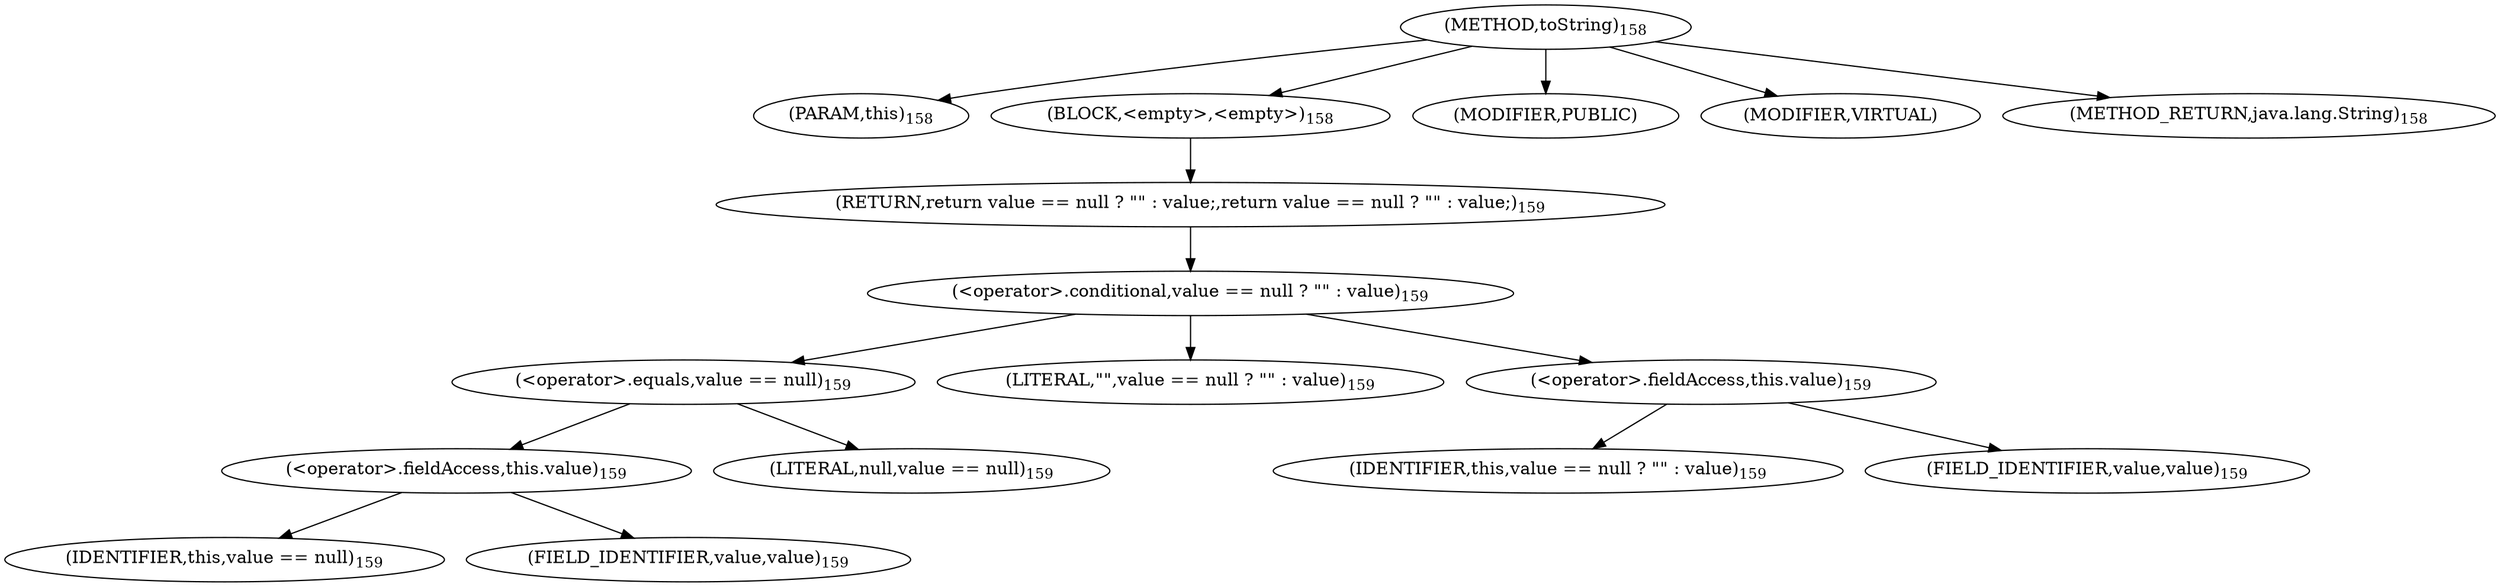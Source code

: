 digraph "toString" {  
"311" [label = <(METHOD,toString)<SUB>158</SUB>> ]
"312" [label = <(PARAM,this)<SUB>158</SUB>> ]
"313" [label = <(BLOCK,&lt;empty&gt;,&lt;empty&gt;)<SUB>158</SUB>> ]
"314" [label = <(RETURN,return value == null ? &quot;&quot; : value;,return value == null ? &quot;&quot; : value;)<SUB>159</SUB>> ]
"315" [label = <(&lt;operator&gt;.conditional,value == null ? &quot;&quot; : value)<SUB>159</SUB>> ]
"316" [label = <(&lt;operator&gt;.equals,value == null)<SUB>159</SUB>> ]
"317" [label = <(&lt;operator&gt;.fieldAccess,this.value)<SUB>159</SUB>> ]
"318" [label = <(IDENTIFIER,this,value == null)<SUB>159</SUB>> ]
"319" [label = <(FIELD_IDENTIFIER,value,value)<SUB>159</SUB>> ]
"320" [label = <(LITERAL,null,value == null)<SUB>159</SUB>> ]
"321" [label = <(LITERAL,&quot;&quot;,value == null ? &quot;&quot; : value)<SUB>159</SUB>> ]
"322" [label = <(&lt;operator&gt;.fieldAccess,this.value)<SUB>159</SUB>> ]
"323" [label = <(IDENTIFIER,this,value == null ? &quot;&quot; : value)<SUB>159</SUB>> ]
"324" [label = <(FIELD_IDENTIFIER,value,value)<SUB>159</SUB>> ]
"325" [label = <(MODIFIER,PUBLIC)> ]
"326" [label = <(MODIFIER,VIRTUAL)> ]
"327" [label = <(METHOD_RETURN,java.lang.String)<SUB>158</SUB>> ]
  "311" -> "312" 
  "311" -> "313" 
  "311" -> "325" 
  "311" -> "326" 
  "311" -> "327" 
  "313" -> "314" 
  "314" -> "315" 
  "315" -> "316" 
  "315" -> "321" 
  "315" -> "322" 
  "316" -> "317" 
  "316" -> "320" 
  "317" -> "318" 
  "317" -> "319" 
  "322" -> "323" 
  "322" -> "324" 
}
